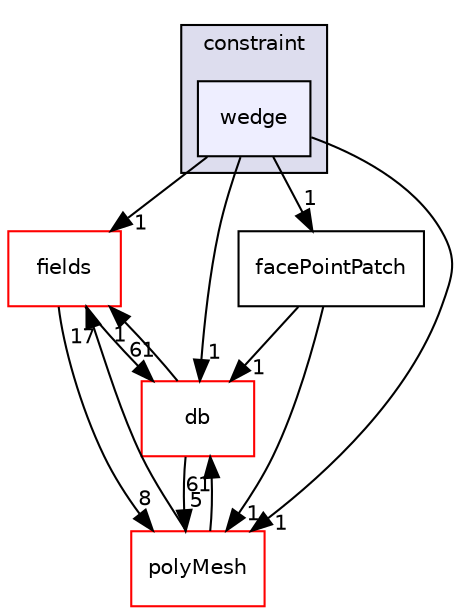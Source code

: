 digraph "src/OpenFOAM/meshes/pointMesh/pointPatches/constraint/wedge" {
  bgcolor=transparent;
  compound=true
  node [ fontsize="10", fontname="Helvetica"];
  edge [ labelfontsize="10", labelfontname="Helvetica"];
  subgraph clusterdir_e167ef4ffdb4a3e074def457cb9fd663 {
    graph [ bgcolor="#ddddee", pencolor="black", label="constraint" fontname="Helvetica", fontsize="10", URL="dir_e167ef4ffdb4a3e074def457cb9fd663.html"]
  dir_e824b920b4622779c11aa2b2d4674d1d [shape=box, label="wedge", style="filled", fillcolor="#eeeeff", pencolor="black", URL="dir_e824b920b4622779c11aa2b2d4674d1d.html"];
  }
  dir_962442b8f989d5529fab5e0f0e4ffb74 [shape=box label="fields" color="red" URL="dir_962442b8f989d5529fab5e0f0e4ffb74.html"];
  dir_63c634f7a7cfd679ac26c67fb30fc32f [shape=box label="db" color="red" URL="dir_63c634f7a7cfd679ac26c67fb30fc32f.html"];
  dir_5e5a63cb97aae3d01c8e98f0c14953bc [shape=box label="polyMesh" color="red" URL="dir_5e5a63cb97aae3d01c8e98f0c14953bc.html"];
  dir_602eb11747eaf9b0ac10527ada580b7b [shape=box label="facePointPatch" URL="dir_602eb11747eaf9b0ac10527ada580b7b.html"];
  dir_962442b8f989d5529fab5e0f0e4ffb74->dir_63c634f7a7cfd679ac26c67fb30fc32f [headlabel="61", labeldistance=1.5 headhref="dir_002021_001953.html"];
  dir_962442b8f989d5529fab5e0f0e4ffb74->dir_5e5a63cb97aae3d01c8e98f0c14953bc [headlabel="8", labeldistance=1.5 headhref="dir_002021_002271.html"];
  dir_63c634f7a7cfd679ac26c67fb30fc32f->dir_962442b8f989d5529fab5e0f0e4ffb74 [headlabel="1", labeldistance=1.5 headhref="dir_001953_002021.html"];
  dir_63c634f7a7cfd679ac26c67fb30fc32f->dir_5e5a63cb97aae3d01c8e98f0c14953bc [headlabel="5", labeldistance=1.5 headhref="dir_001953_002271.html"];
  dir_5e5a63cb97aae3d01c8e98f0c14953bc->dir_962442b8f989d5529fab5e0f0e4ffb74 [headlabel="17", labeldistance=1.5 headhref="dir_002271_002021.html"];
  dir_5e5a63cb97aae3d01c8e98f0c14953bc->dir_63c634f7a7cfd679ac26c67fb30fc32f [headlabel="61", labeldistance=1.5 headhref="dir_002271_001953.html"];
  dir_e824b920b4622779c11aa2b2d4674d1d->dir_962442b8f989d5529fab5e0f0e4ffb74 [headlabel="1", labeldistance=1.5 headhref="dir_002265_002021.html"];
  dir_e824b920b4622779c11aa2b2d4674d1d->dir_63c634f7a7cfd679ac26c67fb30fc32f [headlabel="1", labeldistance=1.5 headhref="dir_002265_001953.html"];
  dir_e824b920b4622779c11aa2b2d4674d1d->dir_5e5a63cb97aae3d01c8e98f0c14953bc [headlabel="1", labeldistance=1.5 headhref="dir_002265_002271.html"];
  dir_e824b920b4622779c11aa2b2d4674d1d->dir_602eb11747eaf9b0ac10527ada580b7b [headlabel="1", labeldistance=1.5 headhref="dir_002265_002269.html"];
  dir_602eb11747eaf9b0ac10527ada580b7b->dir_63c634f7a7cfd679ac26c67fb30fc32f [headlabel="1", labeldistance=1.5 headhref="dir_002269_001953.html"];
  dir_602eb11747eaf9b0ac10527ada580b7b->dir_5e5a63cb97aae3d01c8e98f0c14953bc [headlabel="1", labeldistance=1.5 headhref="dir_002269_002271.html"];
}
